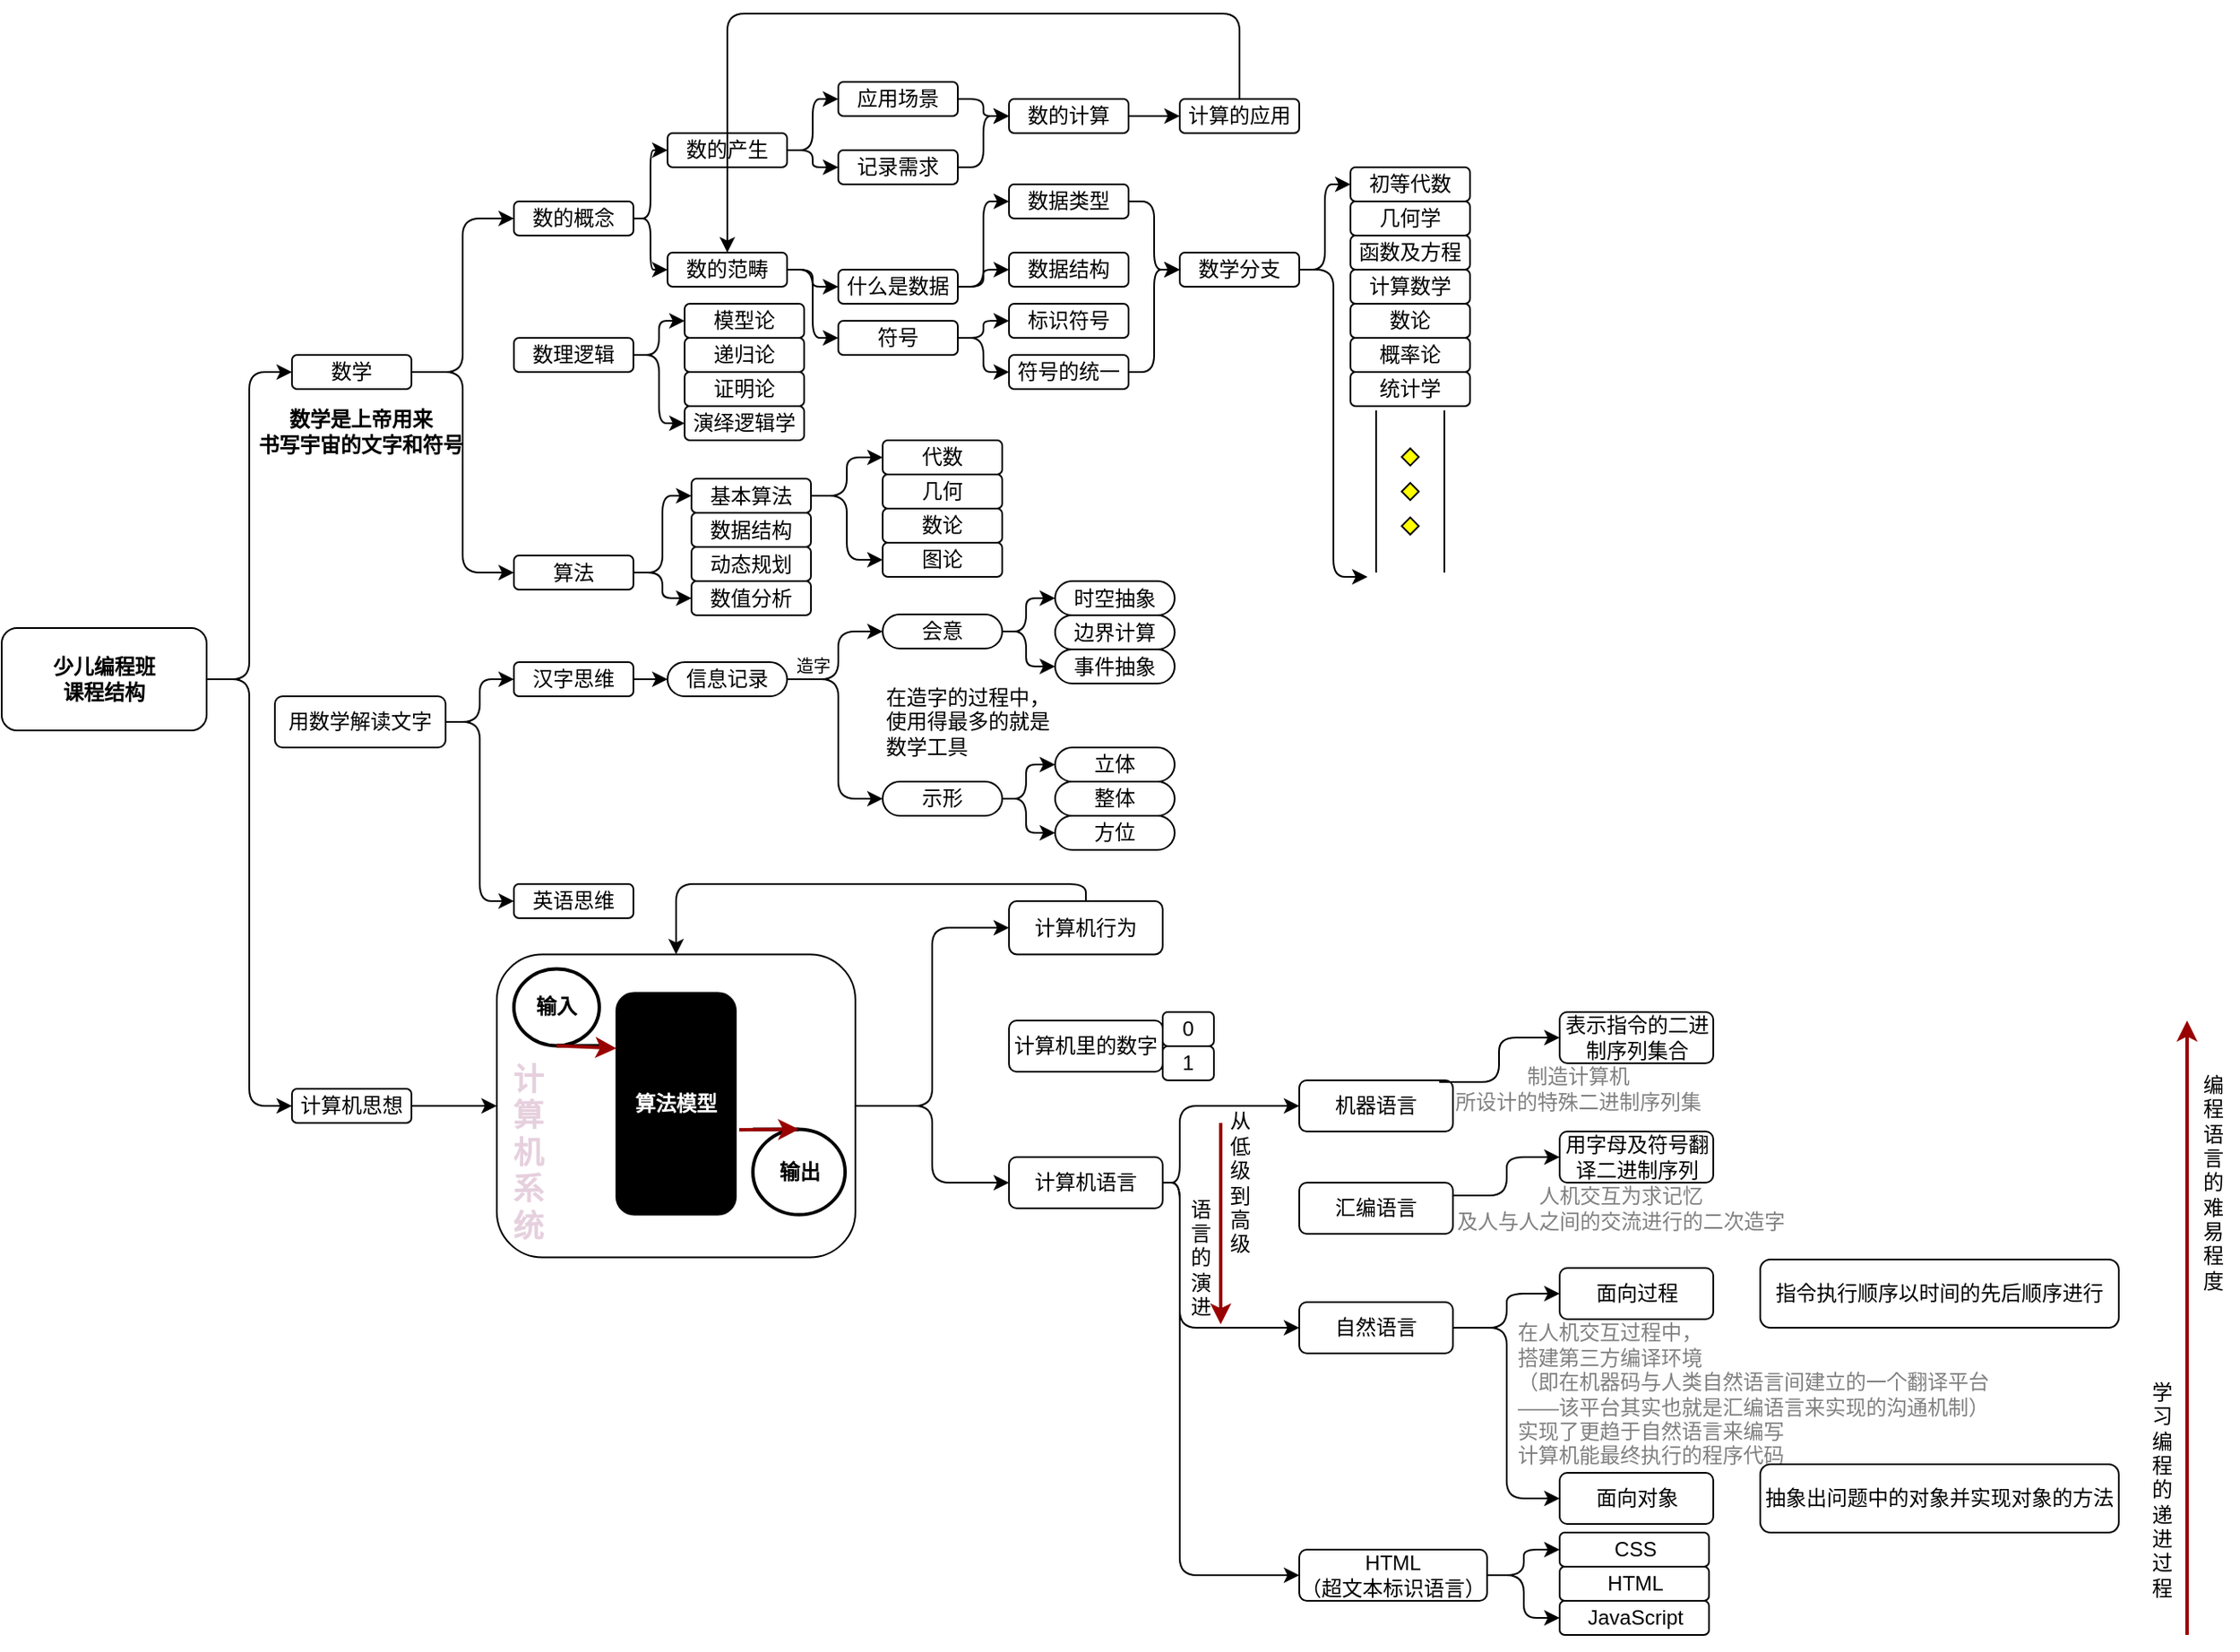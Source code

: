 <mxfile version="13.4.2" type="github">
  <diagram id="fXw8jaWQ0ao_zyZHoVfB" name="第 1 页">
    <mxGraphModel dx="1422" dy="723" grid="1" gridSize="10" guides="1" tooltips="1" connect="1" arrows="1" fold="1" page="1" pageScale="1" pageWidth="827" pageHeight="1169" math="0" shadow="0">
      <root>
        <mxCell id="0" />
        <mxCell id="1" parent="0" />
        <mxCell id="MxtHqCWYifeLRSX94nUC-1" value="&lt;b&gt;少儿编程班&lt;br&gt;课程结构&lt;br&gt;&lt;/b&gt;" style="rounded=1;whiteSpace=wrap;html=1;" vertex="1" parent="1">
          <mxGeometry x="40" y="390" width="120" height="60" as="geometry" />
        </mxCell>
        <mxCell id="MxtHqCWYifeLRSX94nUC-2" value="数学" style="rounded=1;whiteSpace=wrap;html=1;" vertex="1" parent="1">
          <mxGeometry x="210" y="230" width="70" height="20" as="geometry" />
        </mxCell>
        <mxCell id="MxtHqCWYifeLRSX94nUC-3" value="汉字思维" style="rounded=1;whiteSpace=wrap;html=1;" vertex="1" parent="1">
          <mxGeometry x="340" y="410" width="70" height="20" as="geometry" />
        </mxCell>
        <mxCell id="MxtHqCWYifeLRSX94nUC-84" value="" style="edgeStyle=orthogonalEdgeStyle;rounded=0;orthogonalLoop=1;jettySize=auto;html=1;" edge="1" parent="1" source="MxtHqCWYifeLRSX94nUC-4" target="MxtHqCWYifeLRSX94nUC-82">
          <mxGeometry relative="1" as="geometry" />
        </mxCell>
        <mxCell id="MxtHqCWYifeLRSX94nUC-4" value="计算机思想" style="rounded=1;whiteSpace=wrap;html=1;" vertex="1" parent="1">
          <mxGeometry x="210" y="660" width="70" height="20" as="geometry" />
        </mxCell>
        <mxCell id="MxtHqCWYifeLRSX94nUC-5" value="数的概念" style="rounded=1;whiteSpace=wrap;html=1;" vertex="1" parent="1">
          <mxGeometry x="340" y="140" width="70" height="20" as="geometry" />
        </mxCell>
        <mxCell id="MxtHqCWYifeLRSX94nUC-6" value="数理逻辑" style="rounded=1;whiteSpace=wrap;html=1;" vertex="1" parent="1">
          <mxGeometry x="340" y="220" width="70" height="20" as="geometry" />
        </mxCell>
        <mxCell id="MxtHqCWYifeLRSX94nUC-7" value="算法" style="rounded=1;whiteSpace=wrap;html=1;" vertex="1" parent="1">
          <mxGeometry x="340" y="347.5" width="70" height="20" as="geometry" />
        </mxCell>
        <mxCell id="MxtHqCWYifeLRSX94nUC-9" value="数的产生" style="rounded=1;whiteSpace=wrap;html=1;" vertex="1" parent="1">
          <mxGeometry x="430" y="100" width="70" height="20" as="geometry" />
        </mxCell>
        <mxCell id="MxtHqCWYifeLRSX94nUC-10" value="应用场景" style="rounded=1;whiteSpace=wrap;html=1;" vertex="1" parent="1">
          <mxGeometry x="530" y="70" width="70" height="20" as="geometry" />
        </mxCell>
        <mxCell id="MxtHqCWYifeLRSX94nUC-11" value="数的范畴" style="rounded=1;whiteSpace=wrap;html=1;" vertex="1" parent="1">
          <mxGeometry x="430" y="170" width="70" height="20" as="geometry" />
        </mxCell>
        <mxCell id="MxtHqCWYifeLRSX94nUC-12" value="什么是数据" style="rounded=1;whiteSpace=wrap;html=1;" vertex="1" parent="1">
          <mxGeometry x="530" y="180" width="70" height="20" as="geometry" />
        </mxCell>
        <mxCell id="MxtHqCWYifeLRSX94nUC-13" value="数据类型" style="rounded=1;whiteSpace=wrap;html=1;" vertex="1" parent="1">
          <mxGeometry x="630" y="130" width="70" height="20" as="geometry" />
        </mxCell>
        <mxCell id="MxtHqCWYifeLRSX94nUC-14" value="数据结构" style="rounded=1;whiteSpace=wrap;html=1;" vertex="1" parent="1">
          <mxGeometry x="630" y="170" width="70" height="20" as="geometry" />
        </mxCell>
        <mxCell id="MxtHqCWYifeLRSX94nUC-15" value="符号" style="rounded=1;whiteSpace=wrap;html=1;" vertex="1" parent="1">
          <mxGeometry x="530" y="210" width="70" height="20" as="geometry" />
        </mxCell>
        <mxCell id="MxtHqCWYifeLRSX94nUC-16" value="标识符号" style="rounded=1;whiteSpace=wrap;html=1;" vertex="1" parent="1">
          <mxGeometry x="630" y="200" width="70" height="20" as="geometry" />
        </mxCell>
        <mxCell id="MxtHqCWYifeLRSX94nUC-17" value="符号的统一" style="rounded=1;whiteSpace=wrap;html=1;" vertex="1" parent="1">
          <mxGeometry x="630" y="230" width="70" height="20" as="geometry" />
        </mxCell>
        <mxCell id="MxtHqCWYifeLRSX94nUC-18" value="" style="edgeStyle=elbowEdgeStyle;elbow=horizontal;endArrow=classic;html=1;exitX=1;exitY=0.5;exitDx=0;exitDy=0;entryX=0;entryY=0.5;entryDx=0;entryDy=0;" edge="1" parent="1" source="MxtHqCWYifeLRSX94nUC-1" target="MxtHqCWYifeLRSX94nUC-2">
          <mxGeometry width="50" height="50" relative="1" as="geometry">
            <mxPoint x="170" y="430" as="sourcePoint" />
            <mxPoint x="220" y="380" as="targetPoint" />
          </mxGeometry>
        </mxCell>
        <mxCell id="MxtHqCWYifeLRSX94nUC-19" value="" style="edgeStyle=elbowEdgeStyle;elbow=horizontal;endArrow=classic;html=1;exitX=1;exitY=0.5;exitDx=0;exitDy=0;entryX=0;entryY=0.5;entryDx=0;entryDy=0;" edge="1" parent="1" source="MxtHqCWYifeLRSX94nUC-1" target="MxtHqCWYifeLRSX94nUC-4">
          <mxGeometry width="50" height="50" relative="1" as="geometry">
            <mxPoint x="180" y="430" as="sourcePoint" />
            <mxPoint x="220" y="250" as="targetPoint" />
          </mxGeometry>
        </mxCell>
        <mxCell id="MxtHqCWYifeLRSX94nUC-20" value="" style="edgeStyle=elbowEdgeStyle;elbow=horizontal;endArrow=classic;html=1;exitX=1;exitY=0.5;exitDx=0;exitDy=0;entryX=0;entryY=0.5;entryDx=0;entryDy=0;" edge="1" parent="1" source="MxtHqCWYifeLRSX94nUC-2" target="MxtHqCWYifeLRSX94nUC-5">
          <mxGeometry width="50" height="50" relative="1" as="geometry">
            <mxPoint x="190" y="440" as="sourcePoint" />
            <mxPoint x="230" y="260" as="targetPoint" />
          </mxGeometry>
        </mxCell>
        <mxCell id="MxtHqCWYifeLRSX94nUC-21" value="" style="edgeStyle=elbowEdgeStyle;elbow=horizontal;endArrow=classic;html=1;exitX=1;exitY=0.5;exitDx=0;exitDy=0;entryX=0;entryY=0.5;entryDx=0;entryDy=0;" edge="1" parent="1" source="MxtHqCWYifeLRSX94nUC-2" target="MxtHqCWYifeLRSX94nUC-7">
          <mxGeometry width="50" height="50" relative="1" as="geometry">
            <mxPoint x="200" y="450" as="sourcePoint" />
            <mxPoint x="340" y="400" as="targetPoint" />
          </mxGeometry>
        </mxCell>
        <mxCell id="MxtHqCWYifeLRSX94nUC-22" value="" style="edgeStyle=elbowEdgeStyle;elbow=horizontal;endArrow=classic;html=1;exitX=1;exitY=0.5;exitDx=0;exitDy=0;entryX=0;entryY=0.5;entryDx=0;entryDy=0;" edge="1" parent="1" source="MxtHqCWYifeLRSX94nUC-5" target="MxtHqCWYifeLRSX94nUC-9">
          <mxGeometry width="50" height="50" relative="1" as="geometry">
            <mxPoint x="210" y="460" as="sourcePoint" />
            <mxPoint x="250" y="280" as="targetPoint" />
          </mxGeometry>
        </mxCell>
        <mxCell id="MxtHqCWYifeLRSX94nUC-23" value="" style="edgeStyle=elbowEdgeStyle;elbow=horizontal;endArrow=classic;html=1;exitX=1;exitY=0.5;exitDx=0;exitDy=0;entryX=0;entryY=0.5;entryDx=0;entryDy=0;" edge="1" parent="1" source="MxtHqCWYifeLRSX94nUC-5" target="MxtHqCWYifeLRSX94nUC-11">
          <mxGeometry width="50" height="50" relative="1" as="geometry">
            <mxPoint x="220" y="470" as="sourcePoint" />
            <mxPoint x="260" y="290" as="targetPoint" />
          </mxGeometry>
        </mxCell>
        <mxCell id="MxtHqCWYifeLRSX94nUC-24" value="" style="edgeStyle=elbowEdgeStyle;elbow=horizontal;endArrow=classic;html=1;exitX=1;exitY=0.5;exitDx=0;exitDy=0;entryX=0;entryY=0.5;entryDx=0;entryDy=0;" edge="1" parent="1" source="MxtHqCWYifeLRSX94nUC-9" target="MxtHqCWYifeLRSX94nUC-10">
          <mxGeometry width="50" height="50" relative="1" as="geometry">
            <mxPoint x="230" y="480" as="sourcePoint" />
            <mxPoint x="270" y="300" as="targetPoint" />
          </mxGeometry>
        </mxCell>
        <mxCell id="MxtHqCWYifeLRSX94nUC-25" value="" style="edgeStyle=elbowEdgeStyle;elbow=horizontal;endArrow=classic;html=1;exitX=1;exitY=0.5;exitDx=0;exitDy=0;entryX=0;entryY=0.5;entryDx=0;entryDy=0;" edge="1" parent="1" source="MxtHqCWYifeLRSX94nUC-11" target="MxtHqCWYifeLRSX94nUC-15">
          <mxGeometry width="50" height="50" relative="1" as="geometry">
            <mxPoint x="240" y="490" as="sourcePoint" />
            <mxPoint x="280" y="310" as="targetPoint" />
          </mxGeometry>
        </mxCell>
        <mxCell id="MxtHqCWYifeLRSX94nUC-26" value="" style="edgeStyle=elbowEdgeStyle;elbow=horizontal;endArrow=classic;html=1;exitX=1;exitY=0.5;exitDx=0;exitDy=0;entryX=0;entryY=0.5;entryDx=0;entryDy=0;" edge="1" parent="1" source="MxtHqCWYifeLRSX94nUC-11" target="MxtHqCWYifeLRSX94nUC-12">
          <mxGeometry width="50" height="50" relative="1" as="geometry">
            <mxPoint x="250" y="500" as="sourcePoint" />
            <mxPoint x="290" y="320" as="targetPoint" />
          </mxGeometry>
        </mxCell>
        <mxCell id="MxtHqCWYifeLRSX94nUC-27" value="" style="edgeStyle=elbowEdgeStyle;elbow=horizontal;endArrow=classic;html=1;exitX=1;exitY=0.5;exitDx=0;exitDy=0;entryX=0;entryY=0.5;entryDx=0;entryDy=0;" edge="1" parent="1" source="MxtHqCWYifeLRSX94nUC-12" target="MxtHqCWYifeLRSX94nUC-13">
          <mxGeometry width="50" height="50" relative="1" as="geometry">
            <mxPoint x="260" y="510" as="sourcePoint" />
            <mxPoint x="300" y="330" as="targetPoint" />
          </mxGeometry>
        </mxCell>
        <mxCell id="MxtHqCWYifeLRSX94nUC-28" value="" style="edgeStyle=elbowEdgeStyle;elbow=horizontal;endArrow=classic;html=1;exitX=1;exitY=0.5;exitDx=0;exitDy=0;entryX=0;entryY=0.5;entryDx=0;entryDy=0;" edge="1" parent="1" source="MxtHqCWYifeLRSX94nUC-15" target="MxtHqCWYifeLRSX94nUC-17">
          <mxGeometry width="50" height="50" relative="1" as="geometry">
            <mxPoint x="270" y="520" as="sourcePoint" />
            <mxPoint x="310" y="340" as="targetPoint" />
          </mxGeometry>
        </mxCell>
        <mxCell id="MxtHqCWYifeLRSX94nUC-29" value="" style="edgeStyle=elbowEdgeStyle;elbow=horizontal;endArrow=classic;html=1;entryX=0;entryY=0.5;entryDx=0;entryDy=0;exitX=1;exitY=0.5;exitDx=0;exitDy=0;" edge="1" parent="1" source="MxtHqCWYifeLRSX94nUC-12" target="MxtHqCWYifeLRSX94nUC-14">
          <mxGeometry width="50" height="50" relative="1" as="geometry">
            <mxPoint x="600" y="160" as="sourcePoint" />
            <mxPoint x="320" y="350" as="targetPoint" />
          </mxGeometry>
        </mxCell>
        <mxCell id="MxtHqCWYifeLRSX94nUC-30" value="" style="edgeStyle=elbowEdgeStyle;elbow=horizontal;endArrow=classic;html=1;exitX=1;exitY=0.5;exitDx=0;exitDy=0;entryX=0;entryY=0.5;entryDx=0;entryDy=0;" edge="1" parent="1" source="MxtHqCWYifeLRSX94nUC-15" target="MxtHqCWYifeLRSX94nUC-16">
          <mxGeometry width="50" height="50" relative="1" as="geometry">
            <mxPoint x="290" y="540" as="sourcePoint" />
            <mxPoint x="330" y="360" as="targetPoint" />
          </mxGeometry>
        </mxCell>
        <mxCell id="MxtHqCWYifeLRSX94nUC-31" value="记录需求" style="rounded=1;whiteSpace=wrap;html=1;" vertex="1" parent="1">
          <mxGeometry x="530" y="110" width="70" height="20" as="geometry" />
        </mxCell>
        <mxCell id="MxtHqCWYifeLRSX94nUC-32" value="" style="edgeStyle=elbowEdgeStyle;elbow=horizontal;endArrow=classic;html=1;entryX=0;entryY=0.5;entryDx=0;entryDy=0;" edge="1" parent="1" target="MxtHqCWYifeLRSX94nUC-31">
          <mxGeometry width="50" height="50" relative="1" as="geometry">
            <mxPoint x="500" y="110" as="sourcePoint" />
            <mxPoint x="540" y="90" as="targetPoint" />
          </mxGeometry>
        </mxCell>
        <mxCell id="MxtHqCWYifeLRSX94nUC-33" value="数的计算" style="rounded=1;whiteSpace=wrap;html=1;" vertex="1" parent="1">
          <mxGeometry x="630" y="80" width="70" height="20" as="geometry" />
        </mxCell>
        <mxCell id="MxtHqCWYifeLRSX94nUC-34" value="" style="edgeStyle=elbowEdgeStyle;elbow=horizontal;endArrow=classic;html=1;exitX=1;exitY=0.5;exitDx=0;exitDy=0;entryX=0;entryY=0.5;entryDx=0;entryDy=0;" edge="1" parent="1" source="MxtHqCWYifeLRSX94nUC-31" target="MxtHqCWYifeLRSX94nUC-33">
          <mxGeometry width="50" height="50" relative="1" as="geometry">
            <mxPoint x="610" y="200" as="sourcePoint" />
            <mxPoint x="640" y="150" as="targetPoint" />
          </mxGeometry>
        </mxCell>
        <mxCell id="MxtHqCWYifeLRSX94nUC-36" value="计算的应用" style="rounded=1;whiteSpace=wrap;html=1;" vertex="1" parent="1">
          <mxGeometry x="730" y="80" width="70" height="20" as="geometry" />
        </mxCell>
        <mxCell id="MxtHqCWYifeLRSX94nUC-37" value="" style="edgeStyle=elbowEdgeStyle;elbow=horizontal;endArrow=classic;html=1;exitX=1;exitY=0.5;exitDx=0;exitDy=0;" edge="1" parent="1" source="MxtHqCWYifeLRSX94nUC-10">
          <mxGeometry width="50" height="50" relative="1" as="geometry">
            <mxPoint x="610" y="130" as="sourcePoint" />
            <mxPoint x="630" y="90" as="targetPoint" />
          </mxGeometry>
        </mxCell>
        <mxCell id="MxtHqCWYifeLRSX94nUC-38" value="" style="edgeStyle=elbowEdgeStyle;elbow=horizontal;endArrow=classic;html=1;exitX=1;exitY=0.5;exitDx=0;exitDy=0;entryX=0;entryY=0.5;entryDx=0;entryDy=0;" edge="1" parent="1" source="MxtHqCWYifeLRSX94nUC-33" target="MxtHqCWYifeLRSX94nUC-36">
          <mxGeometry width="50" height="50" relative="1" as="geometry">
            <mxPoint x="610" y="130" as="sourcePoint" />
            <mxPoint x="640" y="100" as="targetPoint" />
          </mxGeometry>
        </mxCell>
        <mxCell id="MxtHqCWYifeLRSX94nUC-39" value="" style="edgeStyle=elbowEdgeStyle;elbow=horizontal;endArrow=classic;html=1;exitX=0.5;exitY=0;exitDx=0;exitDy=0;entryX=0.5;entryY=0;entryDx=0;entryDy=0;" edge="1" parent="1" source="MxtHqCWYifeLRSX94nUC-36" target="MxtHqCWYifeLRSX94nUC-11">
          <mxGeometry width="50" height="50" relative="1" as="geometry">
            <mxPoint x="620" y="140" as="sourcePoint" />
            <mxPoint x="650" y="110" as="targetPoint" />
            <Array as="points">
              <mxPoint x="800" y="30" />
              <mxPoint x="610" y="30" />
              <mxPoint x="830" y="120" />
              <mxPoint x="765" y="140" />
            </Array>
          </mxGeometry>
        </mxCell>
        <mxCell id="MxtHqCWYifeLRSX94nUC-40" value="数学分支" style="rounded=1;whiteSpace=wrap;html=1;" vertex="1" parent="1">
          <mxGeometry x="730" y="170" width="70" height="20" as="geometry" />
        </mxCell>
        <mxCell id="MxtHqCWYifeLRSX94nUC-41" value="" style="edgeStyle=elbowEdgeStyle;elbow=horizontal;endArrow=classic;html=1;exitX=1;exitY=0.5;exitDx=0;exitDy=0;entryX=0;entryY=0.5;entryDx=0;entryDy=0;" edge="1" parent="1" source="MxtHqCWYifeLRSX94nUC-13" target="MxtHqCWYifeLRSX94nUC-40">
          <mxGeometry width="50" height="50" relative="1" as="geometry">
            <mxPoint x="610" y="200" as="sourcePoint" />
            <mxPoint x="640" y="150" as="targetPoint" />
          </mxGeometry>
        </mxCell>
        <mxCell id="MxtHqCWYifeLRSX94nUC-42" value="" style="edgeStyle=elbowEdgeStyle;elbow=horizontal;endArrow=classic;html=1;exitX=1;exitY=0.5;exitDx=0;exitDy=0;entryX=0;entryY=0.5;entryDx=0;entryDy=0;" edge="1" parent="1" source="MxtHqCWYifeLRSX94nUC-17" target="MxtHqCWYifeLRSX94nUC-40">
          <mxGeometry width="50" height="50" relative="1" as="geometry">
            <mxPoint x="710" y="150" as="sourcePoint" />
            <mxPoint x="740" y="190" as="targetPoint" />
          </mxGeometry>
        </mxCell>
        <mxCell id="MxtHqCWYifeLRSX94nUC-43" value="初等代数" style="rounded=1;whiteSpace=wrap;html=1;" vertex="1" parent="1">
          <mxGeometry x="830" y="120" width="70" height="20" as="geometry" />
        </mxCell>
        <mxCell id="MxtHqCWYifeLRSX94nUC-44" value="几何学" style="rounded=1;whiteSpace=wrap;html=1;" vertex="1" parent="1">
          <mxGeometry x="830" y="140" width="70" height="20" as="geometry" />
        </mxCell>
        <mxCell id="MxtHqCWYifeLRSX94nUC-45" value="函数及方程" style="rounded=1;whiteSpace=wrap;html=1;" vertex="1" parent="1">
          <mxGeometry x="830" y="160" width="70" height="20" as="geometry" />
        </mxCell>
        <mxCell id="MxtHqCWYifeLRSX94nUC-46" value="数论" style="rounded=1;whiteSpace=wrap;html=1;" vertex="1" parent="1">
          <mxGeometry x="830" y="200" width="70" height="20" as="geometry" />
        </mxCell>
        <mxCell id="MxtHqCWYifeLRSX94nUC-47" value="概率论" style="rounded=1;whiteSpace=wrap;html=1;" vertex="1" parent="1">
          <mxGeometry x="830" y="220" width="70" height="20" as="geometry" />
        </mxCell>
        <mxCell id="MxtHqCWYifeLRSX94nUC-48" value="统计学" style="rounded=1;whiteSpace=wrap;html=1;" vertex="1" parent="1">
          <mxGeometry x="830" y="240" width="70" height="20" as="geometry" />
        </mxCell>
        <mxCell id="MxtHqCWYifeLRSX94nUC-49" value="计算数学" style="rounded=1;whiteSpace=wrap;html=1;" vertex="1" parent="1">
          <mxGeometry x="830" y="180" width="70" height="20" as="geometry" />
        </mxCell>
        <mxCell id="MxtHqCWYifeLRSX94nUC-50" value="" style="edgeStyle=elbowEdgeStyle;elbow=horizontal;endArrow=classic;html=1;exitX=1;exitY=0.5;exitDx=0;exitDy=0;entryX=0;entryY=0.5;entryDx=0;entryDy=0;" edge="1" parent="1" source="MxtHqCWYifeLRSX94nUC-40" target="MxtHqCWYifeLRSX94nUC-43">
          <mxGeometry width="50" height="50" relative="1" as="geometry">
            <mxPoint x="610" y="200" as="sourcePoint" />
            <mxPoint x="640" y="150" as="targetPoint" />
          </mxGeometry>
        </mxCell>
        <mxCell id="MxtHqCWYifeLRSX94nUC-51" value="" style="edgeStyle=elbowEdgeStyle;elbow=horizontal;endArrow=classic;html=1;exitX=1;exitY=0.5;exitDx=0;exitDy=0;" edge="1" parent="1" source="MxtHqCWYifeLRSX94nUC-40">
          <mxGeometry width="50" height="50" relative="1" as="geometry">
            <mxPoint x="620" y="210" as="sourcePoint" />
            <mxPoint x="840" y="360" as="targetPoint" />
            <Array as="points">
              <mxPoint x="820" y="280" />
            </Array>
          </mxGeometry>
        </mxCell>
        <mxCell id="MxtHqCWYifeLRSX94nUC-52" value="" style="verticalLabelPosition=bottom;verticalAlign=top;html=1;shape=mxgraph.flowchart.parallel_mode;pointerEvents=1;rotation=90;" vertex="1" parent="1">
          <mxGeometry x="817.5" y="290" width="95" height="40" as="geometry" />
        </mxCell>
        <mxCell id="MxtHqCWYifeLRSX94nUC-53" value="模型论" style="rounded=1;whiteSpace=wrap;html=1;" vertex="1" parent="1">
          <mxGeometry x="440" y="200" width="70" height="20" as="geometry" />
        </mxCell>
        <mxCell id="MxtHqCWYifeLRSX94nUC-54" value="递归论" style="rounded=1;whiteSpace=wrap;html=1;" vertex="1" parent="1">
          <mxGeometry x="440" y="220" width="70" height="20" as="geometry" />
        </mxCell>
        <mxCell id="MxtHqCWYifeLRSX94nUC-55" value="证明论" style="rounded=1;whiteSpace=wrap;html=1;" vertex="1" parent="1">
          <mxGeometry x="440" y="240" width="70" height="20" as="geometry" />
        </mxCell>
        <mxCell id="MxtHqCWYifeLRSX94nUC-56" value="演绎逻辑学" style="rounded=1;whiteSpace=wrap;html=1;" vertex="1" parent="1">
          <mxGeometry x="440" y="260" width="70" height="20" as="geometry" />
        </mxCell>
        <mxCell id="MxtHqCWYifeLRSX94nUC-57" value="" style="edgeStyle=elbowEdgeStyle;elbow=horizontal;endArrow=classic;html=1;exitX=1;exitY=0.5;exitDx=0;exitDy=0;entryX=0;entryY=0.5;entryDx=0;entryDy=0;" edge="1" parent="1" source="MxtHqCWYifeLRSX94nUC-6" target="MxtHqCWYifeLRSX94nUC-53">
          <mxGeometry width="50" height="50" relative="1" as="geometry">
            <mxPoint x="420" y="160" as="sourcePoint" />
            <mxPoint x="440" y="120" as="targetPoint" />
          </mxGeometry>
        </mxCell>
        <mxCell id="MxtHqCWYifeLRSX94nUC-58" value="" style="edgeStyle=elbowEdgeStyle;elbow=horizontal;endArrow=classic;html=1;exitX=1;exitY=0.5;exitDx=0;exitDy=0;entryX=0;entryY=0.5;entryDx=0;entryDy=0;" edge="1" parent="1" source="MxtHqCWYifeLRSX94nUC-6" target="MxtHqCWYifeLRSX94nUC-56">
          <mxGeometry width="50" height="50" relative="1" as="geometry">
            <mxPoint x="430" y="170" as="sourcePoint" />
            <mxPoint x="450" y="130" as="targetPoint" />
          </mxGeometry>
        </mxCell>
        <mxCell id="2" value="&lt;b&gt;数学是上帝用来&lt;br&gt;书写宇宙的文字和符号&lt;/b&gt;" style="text;html=1;align=center;verticalAlign=middle;resizable=0;points=[];autosize=1;" vertex="1" parent="1">
          <mxGeometry x="180" y="260" width="140" height="30" as="geometry" />
        </mxCell>
        <mxCell id="MxtHqCWYifeLRSX94nUC-59" value="基本算法" style="rounded=1;whiteSpace=wrap;html=1;" vertex="1" parent="1">
          <mxGeometry x="444" y="302.5" width="70" height="20" as="geometry" />
        </mxCell>
        <mxCell id="MxtHqCWYifeLRSX94nUC-60" value="图论" style="rounded=1;whiteSpace=wrap;html=1;" vertex="1" parent="1">
          <mxGeometry x="556" y="340" width="70" height="20" as="geometry" />
        </mxCell>
        <mxCell id="MxtHqCWYifeLRSX94nUC-61" value="几何" style="rounded=1;whiteSpace=wrap;html=1;" vertex="1" parent="1">
          <mxGeometry x="556" y="300" width="70" height="20" as="geometry" />
        </mxCell>
        <mxCell id="MxtHqCWYifeLRSX94nUC-62" value="数论" style="rounded=1;whiteSpace=wrap;html=1;" vertex="1" parent="1">
          <mxGeometry x="556" y="320" width="70" height="20" as="geometry" />
        </mxCell>
        <mxCell id="MxtHqCWYifeLRSX94nUC-63" value="代数" style="rounded=1;whiteSpace=wrap;html=1;" vertex="1" parent="1">
          <mxGeometry x="556" y="280" width="70" height="20" as="geometry" />
        </mxCell>
        <mxCell id="MxtHqCWYifeLRSX94nUC-64" value="数据结构" style="rounded=1;whiteSpace=wrap;html=1;" vertex="1" parent="1">
          <mxGeometry x="444" y="322.5" width="70" height="20" as="geometry" />
        </mxCell>
        <mxCell id="MxtHqCWYifeLRSX94nUC-65" value="动态规划" style="rounded=1;whiteSpace=wrap;html=1;" vertex="1" parent="1">
          <mxGeometry x="444" y="342.5" width="70" height="20" as="geometry" />
        </mxCell>
        <mxCell id="MxtHqCWYifeLRSX94nUC-66" value="数值分析" style="rounded=1;whiteSpace=wrap;html=1;" vertex="1" parent="1">
          <mxGeometry x="444" y="362.5" width="70" height="20" as="geometry" />
        </mxCell>
        <mxCell id="MxtHqCWYifeLRSX94nUC-67" value="" style="edgeStyle=elbowEdgeStyle;elbow=horizontal;endArrow=classic;html=1;exitX=1;exitY=0.5;exitDx=0;exitDy=0;entryX=0;entryY=0.5;entryDx=0;entryDy=0;" edge="1" parent="1" source="MxtHqCWYifeLRSX94nUC-7" target="MxtHqCWYifeLRSX94nUC-59">
          <mxGeometry width="50" height="50" relative="1" as="geometry">
            <mxPoint x="414" y="412.5" as="sourcePoint" />
            <mxPoint x="454" y="292.5" as="targetPoint" />
          </mxGeometry>
        </mxCell>
        <mxCell id="MxtHqCWYifeLRSX94nUC-68" value="" style="edgeStyle=elbowEdgeStyle;elbow=horizontal;endArrow=classic;html=1;exitX=1;exitY=0.5;exitDx=0;exitDy=0;entryX=0;entryY=0.5;entryDx=0;entryDy=0;" edge="1" parent="1" source="MxtHqCWYifeLRSX94nUC-59" target="MxtHqCWYifeLRSX94nUC-63">
          <mxGeometry width="50" height="50" relative="1" as="geometry">
            <mxPoint x="530" y="385" as="sourcePoint" />
            <mxPoint x="476" y="320" as="targetPoint" />
          </mxGeometry>
        </mxCell>
        <mxCell id="MxtHqCWYifeLRSX94nUC-69" value="" style="edgeStyle=elbowEdgeStyle;elbow=horizontal;endArrow=classic;html=1;exitX=1;exitY=0.5;exitDx=0;exitDy=0;entryX=0;entryY=0.5;entryDx=0;entryDy=0;" edge="1" parent="1" source="MxtHqCWYifeLRSX94nUC-59" target="MxtHqCWYifeLRSX94nUC-60">
          <mxGeometry width="50" height="50" relative="1" as="geometry">
            <mxPoint x="530" y="385" as="sourcePoint" />
            <mxPoint x="486" y="330" as="targetPoint" />
          </mxGeometry>
        </mxCell>
        <mxCell id="MxtHqCWYifeLRSX94nUC-70" value="" style="edgeStyle=elbowEdgeStyle;elbow=horizontal;endArrow=classic;html=1;entryX=0;entryY=0.5;entryDx=0;entryDy=0;exitX=1;exitY=0.5;exitDx=0;exitDy=0;" edge="1" parent="1" source="MxtHqCWYifeLRSX94nUC-7" target="MxtHqCWYifeLRSX94nUC-66">
          <mxGeometry width="50" height="50" relative="1" as="geometry">
            <mxPoint x="414" y="412.5" as="sourcePoint" />
            <mxPoint x="484" y="322.5" as="targetPoint" />
          </mxGeometry>
        </mxCell>
        <mxCell id="MxtHqCWYifeLRSX94nUC-77" value="用数学解读文字" style="rounded=1;whiteSpace=wrap;html=1;" vertex="1" parent="1">
          <mxGeometry x="200" y="430" width="100" height="30" as="geometry" />
        </mxCell>
        <mxCell id="MxtHqCWYifeLRSX94nUC-78" value="英语思维" style="rounded=1;whiteSpace=wrap;html=1;" vertex="1" parent="1">
          <mxGeometry x="340" y="540" width="70" height="20" as="geometry" />
        </mxCell>
        <mxCell id="MxtHqCWYifeLRSX94nUC-79" value="" style="edgeStyle=elbowEdgeStyle;elbow=horizontal;endArrow=classic;html=1;exitX=1;exitY=0.5;exitDx=0;exitDy=0;entryX=0;entryY=0.5;entryDx=0;entryDy=0;" edge="1" parent="1" source="MxtHqCWYifeLRSX94nUC-77" target="MxtHqCWYifeLRSX94nUC-3">
          <mxGeometry width="50" height="50" relative="1" as="geometry">
            <mxPoint x="290" y="250" as="sourcePoint" />
            <mxPoint x="350" y="367.5" as="targetPoint" />
          </mxGeometry>
        </mxCell>
        <mxCell id="MxtHqCWYifeLRSX94nUC-80" value="" style="edgeStyle=elbowEdgeStyle;elbow=horizontal;endArrow=classic;html=1;exitX=1;exitY=0.5;exitDx=0;exitDy=0;entryX=0;entryY=0.5;entryDx=0;entryDy=0;" edge="1" parent="1" source="MxtHqCWYifeLRSX94nUC-77" target="MxtHqCWYifeLRSX94nUC-78">
          <mxGeometry width="50" height="50" relative="1" as="geometry">
            <mxPoint x="310" y="455" as="sourcePoint" />
            <mxPoint x="350" y="430" as="targetPoint" />
          </mxGeometry>
        </mxCell>
        <mxCell id="MxtHqCWYifeLRSX94nUC-83" value="" style="group" vertex="1" connectable="0" parent="1">
          <mxGeometry x="330" y="581.25" width="210" height="177.5" as="geometry" />
        </mxCell>
        <mxCell id="MxtHqCWYifeLRSX94nUC-82" value="" style="rounded=1;whiteSpace=wrap;html=1;" vertex="1" parent="MxtHqCWYifeLRSX94nUC-83">
          <mxGeometry width="210" height="177.5" as="geometry" />
        </mxCell>
        <mxCell id="MxtHqCWYifeLRSX94nUC-71" value="&lt;b&gt;&lt;font color=&quot;#ffffff&quot;&gt;算法模型&lt;/font&gt;&lt;/b&gt;" style="rounded=1;whiteSpace=wrap;html=1;fillColor=#000000;" vertex="1" parent="MxtHqCWYifeLRSX94nUC-83">
          <mxGeometry x="70" y="22.5" width="70" height="130" as="geometry" />
        </mxCell>
        <mxCell id="MxtHqCWYifeLRSX94nUC-72" value="&lt;b&gt;输入&lt;/b&gt;" style="strokeWidth=2;html=1;shape=mxgraph.flowchart.sequential_data;whiteSpace=wrap;" vertex="1" parent="MxtHqCWYifeLRSX94nUC-83">
          <mxGeometry x="10" y="8.5" width="50" height="45" as="geometry" />
        </mxCell>
        <mxCell id="MxtHqCWYifeLRSX94nUC-76" value="" style="group" vertex="1" connectable="0" parent="MxtHqCWYifeLRSX94nUC-83">
          <mxGeometry x="150" y="102.5" width="54" height="50" as="geometry" />
        </mxCell>
        <mxCell id="MxtHqCWYifeLRSX94nUC-74" value="" style="strokeWidth=2;html=1;shape=mxgraph.flowchart.sequential_data;whiteSpace=wrap;rotation=-180;" vertex="1" parent="MxtHqCWYifeLRSX94nUC-76">
          <mxGeometry width="54" height="50" as="geometry" />
        </mxCell>
        <mxCell id="MxtHqCWYifeLRSX94nUC-75" value="&lt;b&gt;输出&lt;/b&gt;" style="text;html=1;align=center;verticalAlign=middle;resizable=0;points=[];autosize=1;" vertex="1" parent="MxtHqCWYifeLRSX94nUC-76">
          <mxGeometry x="7" y="15" width="40" height="20" as="geometry" />
        </mxCell>
        <mxCell id="MxtHqCWYifeLRSX94nUC-85" value="&lt;b&gt;&lt;font style=&quot;font-size: 18px&quot; color=&quot;#e6d0de&quot;&gt;计&lt;br&gt;算&lt;br&gt;机&lt;br&gt;系&lt;br&gt;统&lt;/font&gt;&lt;/b&gt;" style="text;html=1;align=center;verticalAlign=middle;resizable=0;points=[];autosize=1;" vertex="1" parent="MxtHqCWYifeLRSX94nUC-83">
          <mxGeometry x="3" y="71.75" width="30" height="90" as="geometry" />
        </mxCell>
        <mxCell id="MxtHqCWYifeLRSX94nUC-128" value="" style="endArrow=classic;html=1;strokeColor=#990000;strokeWidth=2;exitX=0.5;exitY=1;exitDx=0;exitDy=0;exitPerimeter=0;entryX=0;entryY=0.25;entryDx=0;entryDy=0;" edge="1" parent="MxtHqCWYifeLRSX94nUC-83" source="MxtHqCWYifeLRSX94nUC-72" target="MxtHqCWYifeLRSX94nUC-71">
          <mxGeometry width="50" height="50" relative="1" as="geometry">
            <mxPoint x="-80" y="68.75" as="sourcePoint" />
            <mxPoint x="72" y="48.75" as="targetPoint" />
          </mxGeometry>
        </mxCell>
        <mxCell id="MxtHqCWYifeLRSX94nUC-129" value="" style="endArrow=classic;html=1;strokeColor=#990000;strokeWidth=2;entryX=0.5;entryY=1;entryDx=0;entryDy=0;entryPerimeter=0;" edge="1" parent="MxtHqCWYifeLRSX94nUC-83" target="MxtHqCWYifeLRSX94nUC-74">
          <mxGeometry width="50" height="50" relative="1" as="geometry">
            <mxPoint x="142" y="102.75" as="sourcePoint" />
            <mxPoint x="70" y="62.5" as="targetPoint" />
          </mxGeometry>
        </mxCell>
        <mxCell id="MxtHqCWYifeLRSX94nUC-86" value="计算机行为" style="rounded=1;whiteSpace=wrap;html=1;" vertex="1" parent="1">
          <mxGeometry x="630" y="550" width="90" height="31.25" as="geometry" />
        </mxCell>
        <mxCell id="MxtHqCWYifeLRSX94nUC-87" value="计算机里的数字" style="rounded=1;whiteSpace=wrap;html=1;" vertex="1" parent="1">
          <mxGeometry x="630" y="620" width="90" height="30" as="geometry" />
        </mxCell>
        <mxCell id="MxtHqCWYifeLRSX94nUC-88" value="计算机语言" style="rounded=1;whiteSpace=wrap;html=1;" vertex="1" parent="1">
          <mxGeometry x="630" y="700" width="90" height="30" as="geometry" />
        </mxCell>
        <mxCell id="MxtHqCWYifeLRSX94nUC-95" value="机器语言" style="rounded=1;whiteSpace=wrap;html=1;" vertex="1" parent="1">
          <mxGeometry x="800" y="655" width="90" height="30" as="geometry" />
        </mxCell>
        <mxCell id="MxtHqCWYifeLRSX94nUC-90" value="" style="edgeStyle=elbowEdgeStyle;elbow=horizontal;endArrow=classic;html=1;exitX=0.5;exitY=0;exitDx=0;exitDy=0;entryX=0.5;entryY=0;entryDx=0;entryDy=0;" edge="1" parent="1" source="MxtHqCWYifeLRSX94nUC-86" target="MxtHqCWYifeLRSX94nUC-82">
          <mxGeometry width="50" height="50" relative="1" as="geometry">
            <mxPoint x="310" y="515" as="sourcePoint" />
            <mxPoint x="350" y="490" as="targetPoint" />
            <Array as="points">
              <mxPoint x="560" y="540" />
            </Array>
          </mxGeometry>
        </mxCell>
        <mxCell id="MxtHqCWYifeLRSX94nUC-91" value="" style="edgeStyle=elbowEdgeStyle;elbow=horizontal;endArrow=classic;html=1;exitX=1;exitY=0.5;exitDx=0;exitDy=0;entryX=0;entryY=0.5;entryDx=0;entryDy=0;" edge="1" parent="1" source="MxtHqCWYifeLRSX94nUC-82" target="MxtHqCWYifeLRSX94nUC-86">
          <mxGeometry width="50" height="50" relative="1" as="geometry">
            <mxPoint x="320" y="525" as="sourcePoint" />
            <mxPoint x="360" y="500" as="targetPoint" />
          </mxGeometry>
        </mxCell>
        <mxCell id="MxtHqCWYifeLRSX94nUC-92" value="" style="edgeStyle=elbowEdgeStyle;elbow=horizontal;endArrow=classic;html=1;exitX=1;exitY=0.5;exitDx=0;exitDy=0;entryX=0;entryY=0.5;entryDx=0;entryDy=0;" edge="1" parent="1" source="MxtHqCWYifeLRSX94nUC-82" target="MxtHqCWYifeLRSX94nUC-88">
          <mxGeometry width="50" height="50" relative="1" as="geometry">
            <mxPoint x="550" y="680" as="sourcePoint" />
            <mxPoint x="640" y="575.625" as="targetPoint" />
          </mxGeometry>
        </mxCell>
        <mxCell id="MxtHqCWYifeLRSX94nUC-93" value="0" style="rounded=1;whiteSpace=wrap;html=1;" vertex="1" parent="1">
          <mxGeometry x="720" y="615" width="30" height="20" as="geometry" />
        </mxCell>
        <mxCell id="MxtHqCWYifeLRSX94nUC-94" value="1" style="rounded=1;whiteSpace=wrap;html=1;" vertex="1" parent="1">
          <mxGeometry x="720" y="635" width="30" height="20" as="geometry" />
        </mxCell>
        <mxCell id="MxtHqCWYifeLRSX94nUC-97" value="自然语言" style="rounded=1;whiteSpace=wrap;html=1;" vertex="1" parent="1">
          <mxGeometry x="800" y="785" width="90" height="30" as="geometry" />
        </mxCell>
        <mxCell id="MxtHqCWYifeLRSX94nUC-98" value="汇编语言" style="rounded=1;whiteSpace=wrap;html=1;" vertex="1" parent="1">
          <mxGeometry x="800" y="715" width="90" height="30" as="geometry" />
        </mxCell>
        <mxCell id="MxtHqCWYifeLRSX94nUC-99" value="表示指令的二进制序列集合" style="rounded=1;whiteSpace=wrap;html=1;" vertex="1" parent="1">
          <mxGeometry x="952.5" y="615" width="90" height="30" as="geometry" />
        </mxCell>
        <mxCell id="MxtHqCWYifeLRSX94nUC-100" value="面向过程" style="rounded=1;whiteSpace=wrap;html=1;" vertex="1" parent="1">
          <mxGeometry x="952.5" y="765" width="90" height="30" as="geometry" />
        </mxCell>
        <mxCell id="MxtHqCWYifeLRSX94nUC-101" value="面向对象" style="rounded=1;whiteSpace=wrap;html=1;" vertex="1" parent="1">
          <mxGeometry x="952.5" y="885" width="90" height="30" as="geometry" />
        </mxCell>
        <mxCell id="MxtHqCWYifeLRSX94nUC-102" value="" style="edgeStyle=elbowEdgeStyle;elbow=horizontal;endArrow=classic;html=1;exitX=1;exitY=0.5;exitDx=0;exitDy=0;entryX=0;entryY=0.5;entryDx=0;entryDy=0;" edge="1" parent="1" source="MxtHqCWYifeLRSX94nUC-88" target="MxtHqCWYifeLRSX94nUC-95">
          <mxGeometry width="50" height="50" relative="1" as="geometry">
            <mxPoint x="840" y="620" as="sourcePoint" />
            <mxPoint x="890" y="570" as="targetPoint" />
            <Array as="points">
              <mxPoint x="730" y="690" />
            </Array>
          </mxGeometry>
        </mxCell>
        <mxCell id="MxtHqCWYifeLRSX94nUC-103" value="" style="edgeStyle=elbowEdgeStyle;elbow=horizontal;endArrow=classic;html=1;exitX=1;exitY=0.5;exitDx=0;exitDy=0;entryX=0;entryY=0.5;entryDx=0;entryDy=0;" edge="1" parent="1" source="MxtHqCWYifeLRSX94nUC-88" target="MxtHqCWYifeLRSX94nUC-97">
          <mxGeometry width="50" height="50" relative="1" as="geometry">
            <mxPoint x="730" y="725" as="sourcePoint" />
            <mxPoint x="770" y="685" as="targetPoint" />
            <Array as="points">
              <mxPoint x="730" y="760" />
            </Array>
          </mxGeometry>
        </mxCell>
        <mxCell id="MxtHqCWYifeLRSX94nUC-104" value="" style="edgeStyle=elbowEdgeStyle;elbow=horizontal;endArrow=classic;html=1;exitX=1;exitY=0.5;exitDx=0;exitDy=0;entryX=0;entryY=0.5;entryDx=0;entryDy=0;" edge="1" parent="1" source="MxtHqCWYifeLRSX94nUC-97" target="MxtHqCWYifeLRSX94nUC-100">
          <mxGeometry width="50" height="50" relative="1" as="geometry">
            <mxPoint x="780" y="730" as="sourcePoint" />
            <mxPoint x="820" y="690" as="targetPoint" />
          </mxGeometry>
        </mxCell>
        <mxCell id="MxtHqCWYifeLRSX94nUC-105" value="" style="edgeStyle=elbowEdgeStyle;elbow=horizontal;endArrow=classic;html=1;exitX=1;exitY=0.5;exitDx=0;exitDy=0;entryX=0;entryY=0.5;entryDx=0;entryDy=0;" edge="1" parent="1" source="MxtHqCWYifeLRSX94nUC-97" target="MxtHqCWYifeLRSX94nUC-101">
          <mxGeometry width="50" height="50" relative="1" as="geometry">
            <mxPoint x="790" y="740" as="sourcePoint" />
            <mxPoint x="830" y="700" as="targetPoint" />
          </mxGeometry>
        </mxCell>
        <mxCell id="MxtHqCWYifeLRSX94nUC-106" value="" style="edgeStyle=elbowEdgeStyle;elbow=horizontal;endArrow=classic;html=1;exitX=0.911;exitY=0.033;exitDx=0;exitDy=0;entryX=0;entryY=0.5;entryDx=0;entryDy=0;exitPerimeter=0;" edge="1" parent="1" source="MxtHqCWYifeLRSX94nUC-95" target="MxtHqCWYifeLRSX94nUC-99">
          <mxGeometry width="50" height="50" relative="1" as="geometry">
            <mxPoint x="800" y="750" as="sourcePoint" />
            <mxPoint x="840" y="710" as="targetPoint" />
          </mxGeometry>
        </mxCell>
        <mxCell id="MxtHqCWYifeLRSX94nUC-107" value="用字母及符号翻译二进制序列" style="rounded=1;whiteSpace=wrap;html=1;" vertex="1" parent="1">
          <mxGeometry x="952.5" y="685" width="90" height="30" as="geometry" />
        </mxCell>
        <mxCell id="MxtHqCWYifeLRSX94nUC-108" value="" style="edgeStyle=elbowEdgeStyle;elbow=horizontal;endArrow=classic;html=1;exitX=1;exitY=0.25;exitDx=0;exitDy=0;entryX=0;entryY=0.5;entryDx=0;entryDy=0;" edge="1" parent="1" source="MxtHqCWYifeLRSX94nUC-98" target="MxtHqCWYifeLRSX94nUC-107">
          <mxGeometry width="50" height="50" relative="1" as="geometry">
            <mxPoint x="900" y="680" as="sourcePoint" />
            <mxPoint x="930" y="645" as="targetPoint" />
          </mxGeometry>
        </mxCell>
        <mxCell id="MxtHqCWYifeLRSX94nUC-109" value="&lt;font color=&quot;#808080&quot;&gt;制造计算机&lt;br&gt;所设计的特殊二进制序列集&lt;/font&gt;" style="text;html=1;align=center;verticalAlign=middle;resizable=0;points=[];autosize=1;" vertex="1" parent="1">
          <mxGeometry x="882.5" y="645" width="160" height="30" as="geometry" />
        </mxCell>
        <mxCell id="MxtHqCWYifeLRSX94nUC-110" value="&lt;font color=&quot;#808080&quot;&gt;人机交互为求记忆&lt;br&gt;及人与人之间的交流进行的二次造字&lt;/font&gt;" style="text;html=1;align=center;verticalAlign=middle;resizable=0;points=[];autosize=1;" vertex="1" parent="1">
          <mxGeometry x="882.5" y="715" width="210" height="30" as="geometry" />
        </mxCell>
        <mxCell id="MxtHqCWYifeLRSX94nUC-111" value="" style="endArrow=classic;html=1;strokeWidth=2;strokeColor=#990000;entryX=0.9;entryY=0.988;entryDx=0;entryDy=0;entryPerimeter=0;" edge="1" parent="1" target="MxtHqCWYifeLRSX94nUC-113">
          <mxGeometry width="50" height="50" relative="1" as="geometry">
            <mxPoint x="754" y="680" as="sourcePoint" />
            <mxPoint x="754" y="780" as="targetPoint" />
          </mxGeometry>
        </mxCell>
        <mxCell id="MxtHqCWYifeLRSX94nUC-112" value="&lt;font color=&quot;#808080&quot;&gt;在人机交互过程中，&lt;br&gt;搭建第三方编译环境&lt;br&gt;（即在机器码与人类自然语言间建立的一个翻译平台&lt;br&gt;——该平台其实也就是汇编语言来实现的沟通机制）&lt;br&gt;实现了更趋于自然语言来编写&lt;br&gt;计算机能最终执行的程序代码&lt;/font&gt;" style="text;html=1;align=left;verticalAlign=middle;resizable=0;points=[];autosize=1;" vertex="1" parent="1">
          <mxGeometry x="926" y="794" width="290" height="90" as="geometry" />
        </mxCell>
        <mxCell id="MxtHqCWYifeLRSX94nUC-113" value="语&lt;br&gt;言&lt;br&gt;的&lt;br&gt;演&lt;br&gt;进" style="text;html=1;align=center;verticalAlign=middle;resizable=0;points=[];autosize=1;" vertex="1" parent="1">
          <mxGeometry x="727" y="719" width="30" height="80" as="geometry" />
        </mxCell>
        <mxCell id="MxtHqCWYifeLRSX94nUC-114" value="从&lt;br&gt;低&lt;br&gt;级&lt;br&gt;到&lt;br&gt;高&lt;br&gt;级" style="text;html=1;align=center;verticalAlign=middle;resizable=0;points=[];autosize=1;" vertex="1" parent="1">
          <mxGeometry x="750" y="670" width="30" height="90" as="geometry" />
        </mxCell>
        <mxCell id="MxtHqCWYifeLRSX94nUC-116" value="HTML&lt;br&gt;（超文本标识语言）" style="rounded=1;whiteSpace=wrap;html=1;" vertex="1" parent="1">
          <mxGeometry x="800" y="930" width="110" height="30" as="geometry" />
        </mxCell>
        <mxCell id="MxtHqCWYifeLRSX94nUC-117" value="" style="edgeStyle=elbowEdgeStyle;elbow=horizontal;endArrow=classic;html=1;exitX=1;exitY=0.5;exitDx=0;exitDy=0;entryX=0;entryY=0.5;entryDx=0;entryDy=0;" edge="1" parent="1" source="MxtHqCWYifeLRSX94nUC-88" target="MxtHqCWYifeLRSX94nUC-116">
          <mxGeometry width="50" height="50" relative="1" as="geometry">
            <mxPoint x="730" y="725" as="sourcePoint" />
            <mxPoint x="810" y="810" as="targetPoint" />
            <Array as="points">
              <mxPoint x="730" y="820" />
              <mxPoint x="740" y="770" />
            </Array>
          </mxGeometry>
        </mxCell>
        <mxCell id="MxtHqCWYifeLRSX94nUC-118" value="CSS" style="rounded=1;whiteSpace=wrap;html=1;" vertex="1" parent="1">
          <mxGeometry x="952.5" y="920" width="87.5" height="20" as="geometry" />
        </mxCell>
        <mxCell id="MxtHqCWYifeLRSX94nUC-119" value="JavaScript" style="rounded=1;whiteSpace=wrap;html=1;" vertex="1" parent="1">
          <mxGeometry x="952.5" y="960" width="87.5" height="20" as="geometry" />
        </mxCell>
        <mxCell id="MxtHqCWYifeLRSX94nUC-120" value="" style="edgeStyle=elbowEdgeStyle;elbow=horizontal;endArrow=classic;html=1;exitX=1;exitY=0.5;exitDx=0;exitDy=0;entryX=0;entryY=0.5;entryDx=0;entryDy=0;" edge="1" parent="1" source="MxtHqCWYifeLRSX94nUC-116" target="MxtHqCWYifeLRSX94nUC-118">
          <mxGeometry width="50" height="50" relative="1" as="geometry">
            <mxPoint x="900" y="810" as="sourcePoint" />
            <mxPoint x="962.5" y="910" as="targetPoint" />
          </mxGeometry>
        </mxCell>
        <mxCell id="MxtHqCWYifeLRSX94nUC-121" value="" style="edgeStyle=elbowEdgeStyle;elbow=horizontal;endArrow=classic;html=1;exitX=1;exitY=0.5;exitDx=0;exitDy=0;entryX=0;entryY=0.5;entryDx=0;entryDy=0;" edge="1" parent="1" source="MxtHqCWYifeLRSX94nUC-116" target="MxtHqCWYifeLRSX94nUC-119">
          <mxGeometry width="50" height="50" relative="1" as="geometry">
            <mxPoint x="920" y="955" as="sourcePoint" />
            <mxPoint x="962.5" y="940" as="targetPoint" />
          </mxGeometry>
        </mxCell>
        <mxCell id="MxtHqCWYifeLRSX94nUC-122" value="HTML" style="rounded=1;whiteSpace=wrap;html=1;" vertex="1" parent="1">
          <mxGeometry x="952.5" y="940" width="87.5" height="20" as="geometry" />
        </mxCell>
        <mxCell id="MxtHqCWYifeLRSX94nUC-123" value="指令执行顺序以时间的先后顺序进行" style="rounded=1;whiteSpace=wrap;html=1;" vertex="1" parent="1">
          <mxGeometry x="1070" y="760" width="210" height="40" as="geometry" />
        </mxCell>
        <mxCell id="MxtHqCWYifeLRSX94nUC-124" value="抽象出问题中的对象并实现对象的方法" style="rounded=1;whiteSpace=wrap;html=1;" vertex="1" parent="1">
          <mxGeometry x="1070" y="880" width="210" height="40" as="geometry" />
        </mxCell>
        <mxCell id="MxtHqCWYifeLRSX94nUC-125" value="" style="endArrow=classic;html=1;strokeColor=#990000;strokeWidth=2;" edge="1" parent="1">
          <mxGeometry width="50" height="50" relative="1" as="geometry">
            <mxPoint x="1320" y="980" as="sourcePoint" />
            <mxPoint x="1320" y="620" as="targetPoint" />
          </mxGeometry>
        </mxCell>
        <mxCell id="MxtHqCWYifeLRSX94nUC-126" value="编&lt;br&gt;程&lt;br&gt;语&lt;br&gt;言&lt;br&gt;的&lt;br&gt;难&lt;br&gt;易&lt;br&gt;程&lt;br&gt;度" style="text;html=1;align=center;verticalAlign=middle;resizable=0;points=[];autosize=1;" vertex="1" parent="1">
          <mxGeometry x="1320" y="650" width="30" height="130" as="geometry" />
        </mxCell>
        <mxCell id="MxtHqCWYifeLRSX94nUC-127" value="学&lt;br&gt;习&lt;br&gt;编&lt;br&gt;程&lt;br&gt;的&lt;br&gt;递&lt;br&gt;进&lt;br&gt;过&lt;br&gt;程" style="text;html=1;align=center;verticalAlign=middle;resizable=0;points=[];autosize=1;" vertex="1" parent="1">
          <mxGeometry x="1290" y="830" width="30" height="130" as="geometry" />
        </mxCell>
        <mxCell id="MxtHqCWYifeLRSX94nUC-134" value="会意" style="rounded=1;whiteSpace=wrap;html=1;arcSize=50;" vertex="1" parent="1">
          <mxGeometry x="556" y="382" width="70" height="20" as="geometry" />
        </mxCell>
        <mxCell id="MxtHqCWYifeLRSX94nUC-137" value="" style="edgeStyle=elbowEdgeStyle;elbow=horizontal;endArrow=classic;html=1;exitX=1;exitY=0.5;exitDx=0;exitDy=0;entryX=0;entryY=0.5;entryDx=0;entryDy=0;" edge="1" parent="1" source="MxtHqCWYifeLRSX94nUC-133" target="MxtHqCWYifeLRSX94nUC-142">
          <mxGeometry width="50" height="50" relative="1" as="geometry">
            <mxPoint x="420" y="425" as="sourcePoint" />
            <mxPoint x="550" y="450" as="targetPoint" />
            <Array as="points">
              <mxPoint x="530" y="430" />
              <mxPoint x="520" y="430" />
            </Array>
          </mxGeometry>
        </mxCell>
        <mxCell id="MxtHqCWYifeLRSX94nUC-133" value="信息记录" style="rounded=1;whiteSpace=wrap;html=1;arcSize=50;" vertex="1" parent="1">
          <mxGeometry x="430" y="410" width="70" height="20" as="geometry" />
        </mxCell>
        <mxCell id="MxtHqCWYifeLRSX94nUC-138" value="" style="edgeStyle=elbowEdgeStyle;elbow=horizontal;endArrow=classic;html=1;exitX=1;exitY=0.5;exitDx=0;exitDy=0;entryX=0;entryY=0.5;entryDx=0;entryDy=0;" edge="1" parent="1" source="MxtHqCWYifeLRSX94nUC-3" target="MxtHqCWYifeLRSX94nUC-133">
          <mxGeometry width="50" height="50" relative="1" as="geometry">
            <mxPoint x="410" y="420" as="sourcePoint" />
            <mxPoint x="630" y="462.5" as="targetPoint" />
          </mxGeometry>
        </mxCell>
        <mxCell id="MxtHqCWYifeLRSX94nUC-139" value="" style="edgeStyle=elbowEdgeStyle;elbow=horizontal;endArrow=classic;html=1;exitX=1;exitY=0.5;exitDx=0;exitDy=0;entryX=0;entryY=0.5;entryDx=0;entryDy=0;" edge="1" parent="1" source="MxtHqCWYifeLRSX94nUC-133" target="MxtHqCWYifeLRSX94nUC-134">
          <mxGeometry width="50" height="50" relative="1" as="geometry">
            <mxPoint x="510" y="430" as="sourcePoint" />
            <mxPoint x="540" y="392.5" as="targetPoint" />
            <Array as="points">
              <mxPoint x="530" y="410" />
              <mxPoint x="520" y="400" />
              <mxPoint x="530" y="440" />
            </Array>
          </mxGeometry>
        </mxCell>
        <mxCell id="MxtHqCWYifeLRSX94nUC-140" value="&lt;font style=&quot;font-size: 10px&quot;&gt;造字&lt;/font&gt;" style="text;html=1;align=center;verticalAlign=middle;resizable=0;points=[];autosize=1;" vertex="1" parent="1">
          <mxGeometry x="495" y="402" width="40" height="20" as="geometry" />
        </mxCell>
        <mxCell id="MxtHqCWYifeLRSX94nUC-142" value="示形" style="rounded=1;whiteSpace=wrap;html=1;arcSize=50;" vertex="1" parent="1">
          <mxGeometry x="556" y="480" width="70" height="20" as="geometry" />
        </mxCell>
        <mxCell id="MxtHqCWYifeLRSX94nUC-143" value="立体" style="rounded=1;whiteSpace=wrap;html=1;arcSize=50;" vertex="1" parent="1">
          <mxGeometry x="657" y="460" width="70" height="20" as="geometry" />
        </mxCell>
        <mxCell id="MxtHqCWYifeLRSX94nUC-144" value="整体" style="rounded=1;whiteSpace=wrap;html=1;arcSize=50;" vertex="1" parent="1">
          <mxGeometry x="657" y="480" width="70" height="20" as="geometry" />
        </mxCell>
        <mxCell id="MxtHqCWYifeLRSX94nUC-145" value="方位" style="rounded=1;whiteSpace=wrap;html=1;arcSize=50;" vertex="1" parent="1">
          <mxGeometry x="657" y="500" width="70" height="20" as="geometry" />
        </mxCell>
        <mxCell id="MxtHqCWYifeLRSX94nUC-146" value="时空抽象" style="rounded=1;whiteSpace=wrap;html=1;arcSize=50;" vertex="1" parent="1">
          <mxGeometry x="657" y="362.5" width="70" height="20" as="geometry" />
        </mxCell>
        <mxCell id="MxtHqCWYifeLRSX94nUC-147" value="边界计算" style="rounded=1;whiteSpace=wrap;html=1;arcSize=50;" vertex="1" parent="1">
          <mxGeometry x="657" y="382.5" width="70" height="20" as="geometry" />
        </mxCell>
        <mxCell id="MxtHqCWYifeLRSX94nUC-148" value="事件抽象" style="rounded=1;whiteSpace=wrap;html=1;arcSize=50;" vertex="1" parent="1">
          <mxGeometry x="657" y="402.5" width="70" height="20" as="geometry" />
        </mxCell>
        <mxCell id="MxtHqCWYifeLRSX94nUC-149" value="" style="edgeStyle=elbowEdgeStyle;elbow=horizontal;endArrow=classic;html=1;exitX=1;exitY=0.5;exitDx=0;exitDy=0;entryX=0;entryY=0.5;entryDx=0;entryDy=0;" edge="1" parent="1" source="MxtHqCWYifeLRSX94nUC-134" target="MxtHqCWYifeLRSX94nUC-146">
          <mxGeometry width="50" height="50" relative="1" as="geometry">
            <mxPoint x="510" y="430" as="sourcePoint" />
            <mxPoint x="566" y="402" as="targetPoint" />
            <Array as="points">
              <mxPoint x="640" y="380" />
              <mxPoint x="530" y="410" />
              <mxPoint x="540" y="450" />
            </Array>
          </mxGeometry>
        </mxCell>
        <mxCell id="MxtHqCWYifeLRSX94nUC-150" value="" style="edgeStyle=elbowEdgeStyle;elbow=horizontal;endArrow=classic;html=1;exitX=1;exitY=0.5;exitDx=0;exitDy=0;entryX=0;entryY=0.5;entryDx=0;entryDy=0;" edge="1" parent="1" source="MxtHqCWYifeLRSX94nUC-134" target="MxtHqCWYifeLRSX94nUC-148">
          <mxGeometry width="50" height="50" relative="1" as="geometry">
            <mxPoint x="636" y="402" as="sourcePoint" />
            <mxPoint x="660" y="380" as="targetPoint" />
            <Array as="points">
              <mxPoint x="640" y="392" />
              <mxPoint x="540" y="420" />
              <mxPoint x="550" y="460" />
            </Array>
          </mxGeometry>
        </mxCell>
        <mxCell id="MxtHqCWYifeLRSX94nUC-151" value="" style="edgeStyle=elbowEdgeStyle;elbow=horizontal;endArrow=classic;html=1;exitX=1;exitY=0.5;exitDx=0;exitDy=0;entryX=0;entryY=0.5;entryDx=0;entryDy=0;" edge="1" parent="1" source="MxtHqCWYifeLRSX94nUC-142" target="MxtHqCWYifeLRSX94nUC-143">
          <mxGeometry width="50" height="50" relative="1" as="geometry">
            <mxPoint x="636" y="402" as="sourcePoint" />
            <mxPoint x="667" y="382.5" as="targetPoint" />
            <Array as="points">
              <mxPoint x="640" y="480" />
              <mxPoint x="650" y="390" />
              <mxPoint x="540" y="420" />
              <mxPoint x="550" y="460" />
            </Array>
          </mxGeometry>
        </mxCell>
        <mxCell id="MxtHqCWYifeLRSX94nUC-152" value="" style="edgeStyle=elbowEdgeStyle;elbow=horizontal;endArrow=classic;html=1;exitX=1;exitY=0.5;exitDx=0;exitDy=0;entryX=0;entryY=0.5;entryDx=0;entryDy=0;" edge="1" parent="1" source="MxtHqCWYifeLRSX94nUC-142" target="MxtHqCWYifeLRSX94nUC-145">
          <mxGeometry width="50" height="50" relative="1" as="geometry">
            <mxPoint x="636" y="500" as="sourcePoint" />
            <mxPoint x="660" y="480" as="targetPoint" />
            <Array as="points">
              <mxPoint x="640" y="490" />
              <mxPoint x="660" y="400" />
              <mxPoint x="550" y="430" />
              <mxPoint x="560" y="470" />
            </Array>
          </mxGeometry>
        </mxCell>
        <mxCell id="MxtHqCWYifeLRSX94nUC-153" value="在造字的过程中，&lt;br&gt;使用得最多的就是&lt;br&gt;数学工具" style="text;html=1;align=left;verticalAlign=middle;resizable=0;points=[];autosize=1;" vertex="1" parent="1">
          <mxGeometry x="556" y="420" width="110" height="50" as="geometry" />
        </mxCell>
      </root>
    </mxGraphModel>
  </diagram>
</mxfile>
